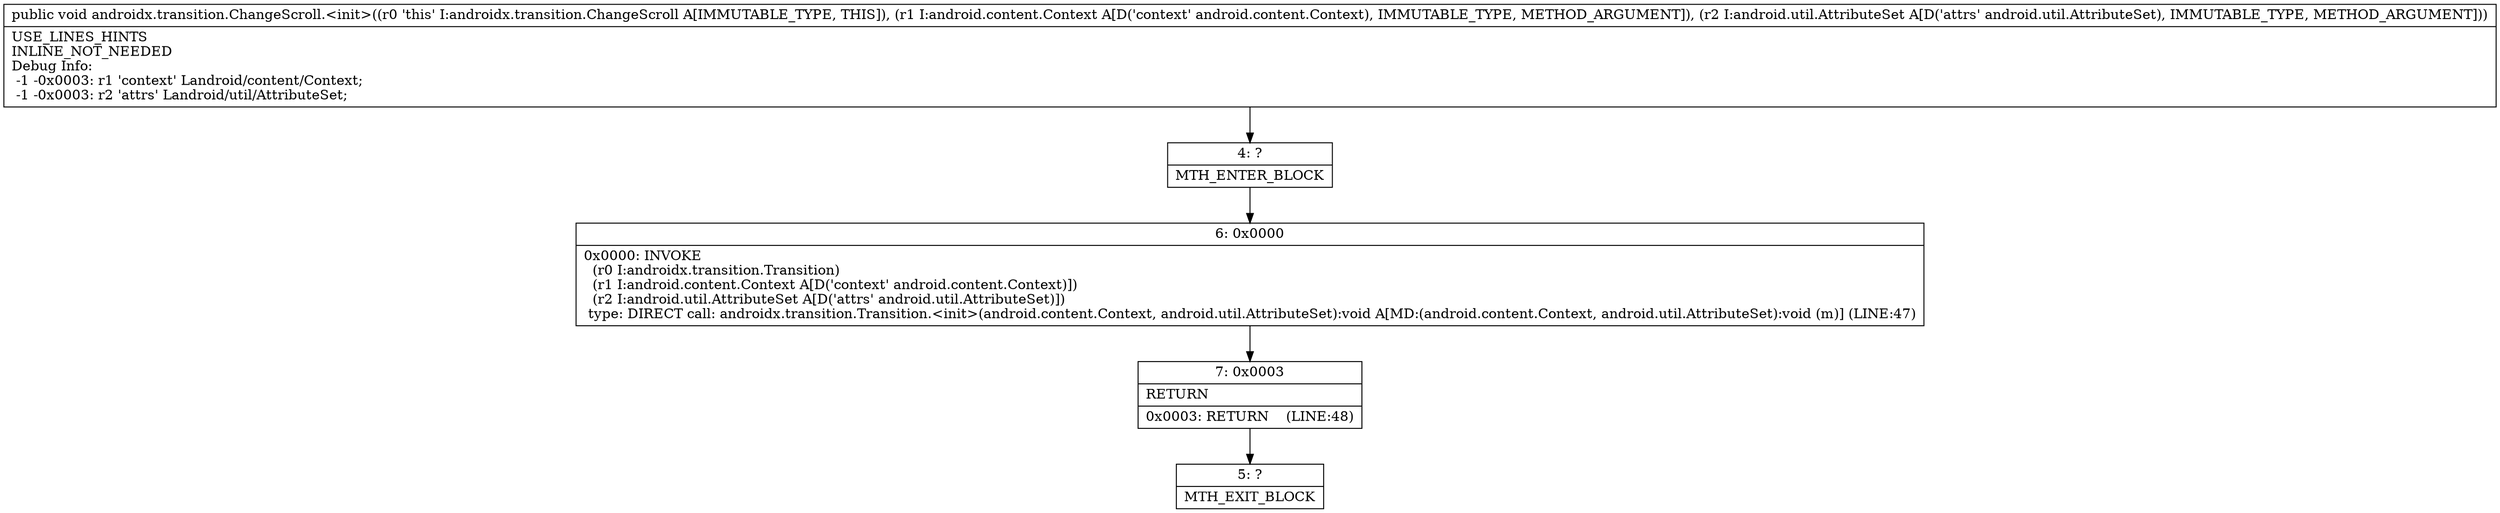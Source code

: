digraph "CFG forandroidx.transition.ChangeScroll.\<init\>(Landroid\/content\/Context;Landroid\/util\/AttributeSet;)V" {
Node_4 [shape=record,label="{4\:\ ?|MTH_ENTER_BLOCK\l}"];
Node_6 [shape=record,label="{6\:\ 0x0000|0x0000: INVOKE  \l  (r0 I:androidx.transition.Transition)\l  (r1 I:android.content.Context A[D('context' android.content.Context)])\l  (r2 I:android.util.AttributeSet A[D('attrs' android.util.AttributeSet)])\l type: DIRECT call: androidx.transition.Transition.\<init\>(android.content.Context, android.util.AttributeSet):void A[MD:(android.content.Context, android.util.AttributeSet):void (m)] (LINE:47)\l}"];
Node_7 [shape=record,label="{7\:\ 0x0003|RETURN\l|0x0003: RETURN    (LINE:48)\l}"];
Node_5 [shape=record,label="{5\:\ ?|MTH_EXIT_BLOCK\l}"];
MethodNode[shape=record,label="{public void androidx.transition.ChangeScroll.\<init\>((r0 'this' I:androidx.transition.ChangeScroll A[IMMUTABLE_TYPE, THIS]), (r1 I:android.content.Context A[D('context' android.content.Context), IMMUTABLE_TYPE, METHOD_ARGUMENT]), (r2 I:android.util.AttributeSet A[D('attrs' android.util.AttributeSet), IMMUTABLE_TYPE, METHOD_ARGUMENT]))  | USE_LINES_HINTS\lINLINE_NOT_NEEDED\lDebug Info:\l  \-1 \-0x0003: r1 'context' Landroid\/content\/Context;\l  \-1 \-0x0003: r2 'attrs' Landroid\/util\/AttributeSet;\l}"];
MethodNode -> Node_4;Node_4 -> Node_6;
Node_6 -> Node_7;
Node_7 -> Node_5;
}


